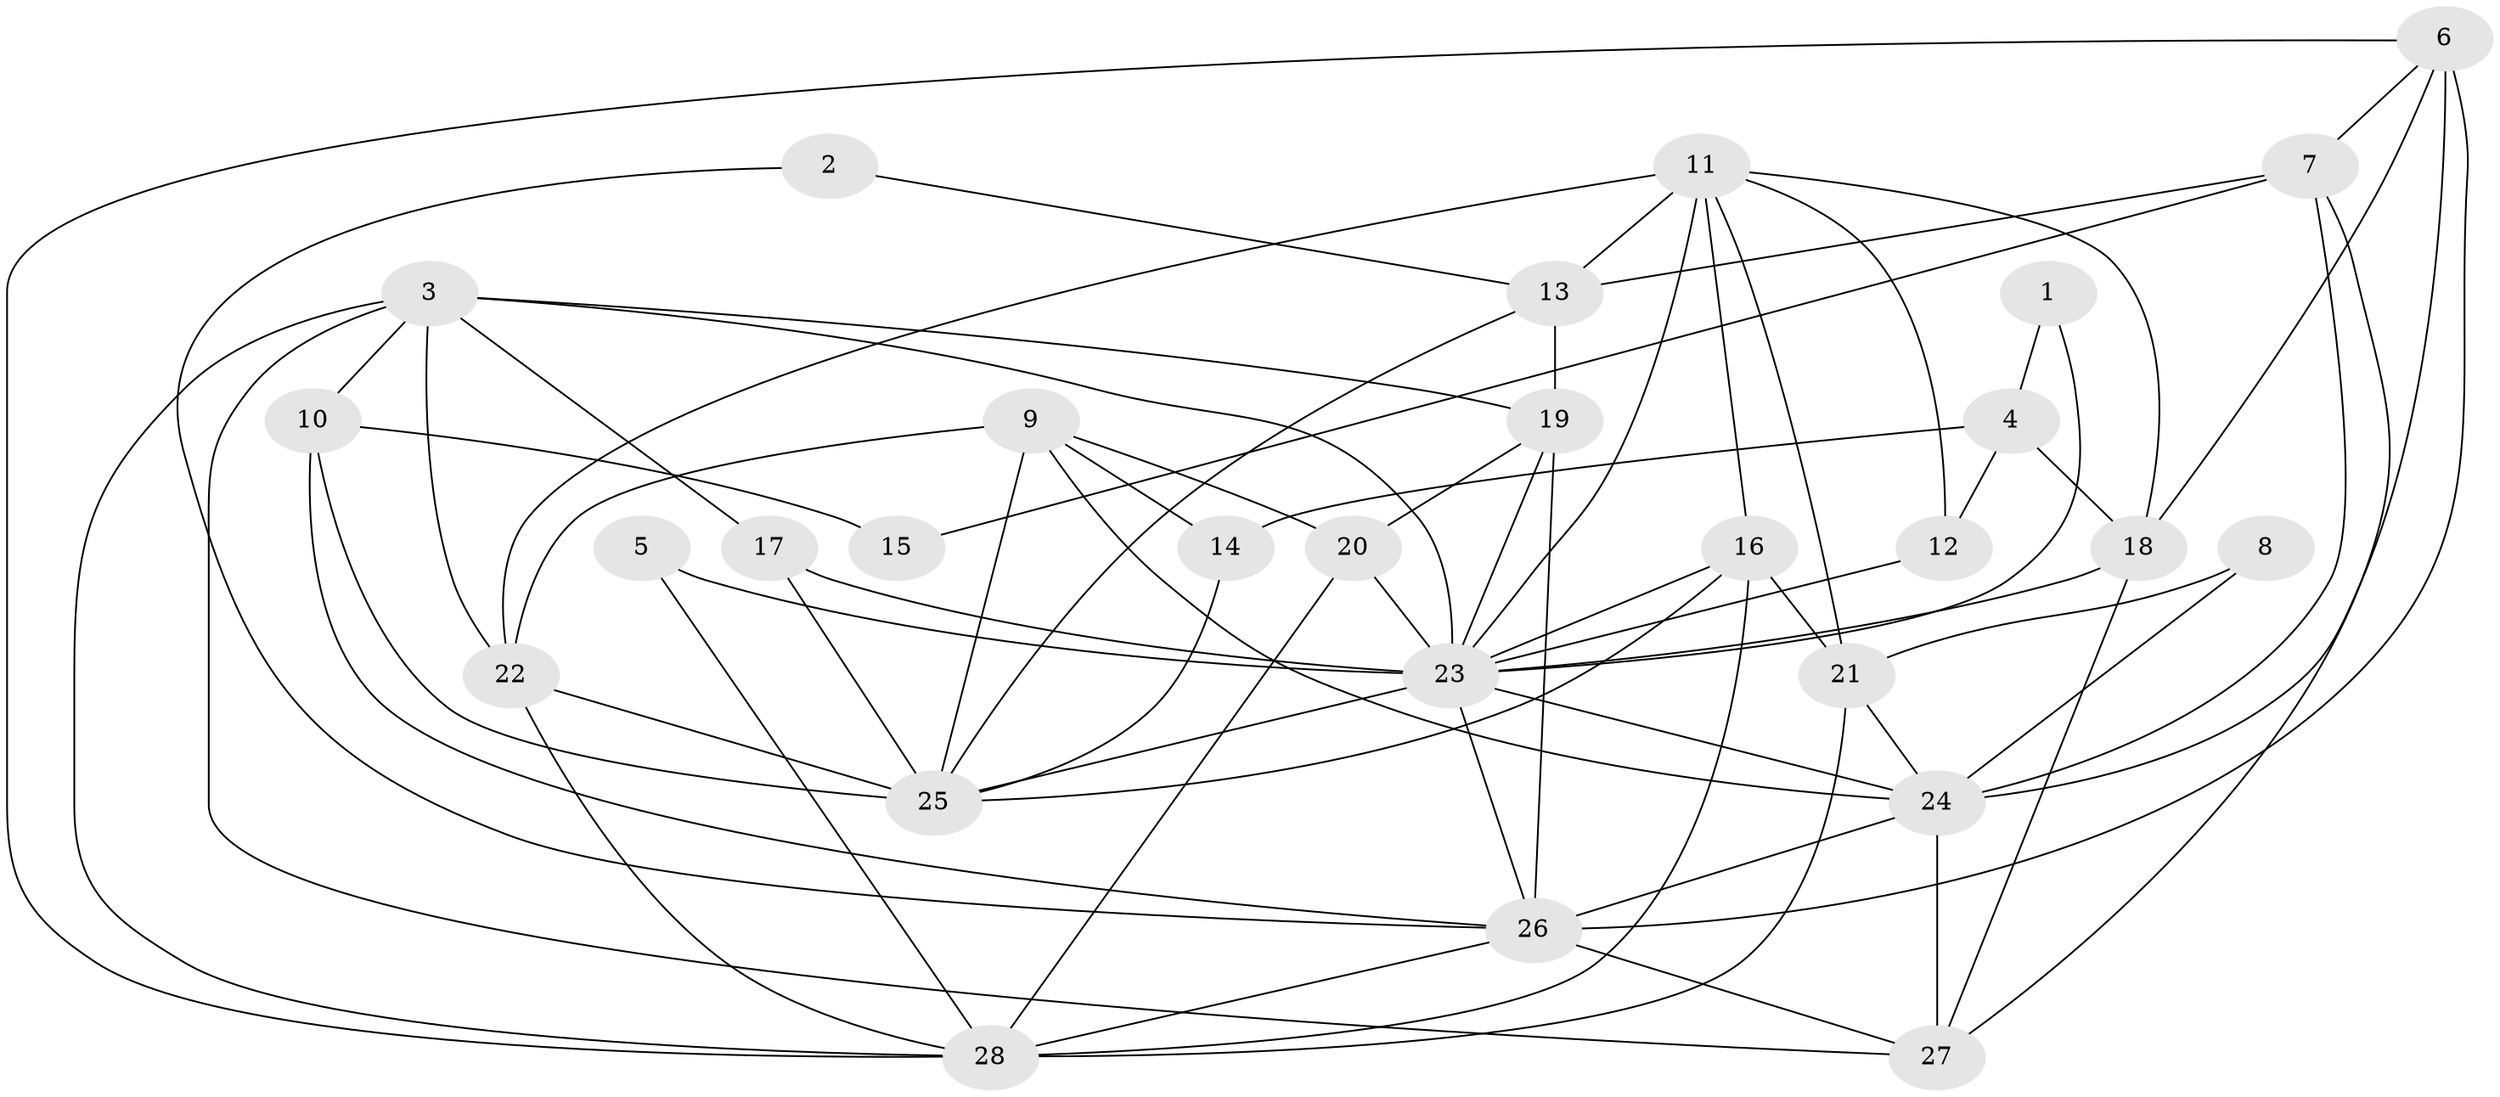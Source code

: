 // original degree distribution, {5: 0.16071428571428573, 2: 0.19642857142857142, 4: 0.30357142857142855, 3: 0.17857142857142858, 10: 0.017857142857142856, 6: 0.125, 7: 0.017857142857142856}
// Generated by graph-tools (version 1.1) at 2025/26/03/09/25 03:26:10]
// undirected, 28 vertices, 70 edges
graph export_dot {
graph [start="1"]
  node [color=gray90,style=filled];
  1;
  2;
  3;
  4;
  5;
  6;
  7;
  8;
  9;
  10;
  11;
  12;
  13;
  14;
  15;
  16;
  17;
  18;
  19;
  20;
  21;
  22;
  23;
  24;
  25;
  26;
  27;
  28;
  1 -- 4 [weight=1.0];
  1 -- 23 [weight=1.0];
  2 -- 13 [weight=1.0];
  2 -- 26 [weight=1.0];
  3 -- 10 [weight=1.0];
  3 -- 17 [weight=1.0];
  3 -- 19 [weight=1.0];
  3 -- 22 [weight=1.0];
  3 -- 23 [weight=2.0];
  3 -- 27 [weight=1.0];
  3 -- 28 [weight=1.0];
  4 -- 12 [weight=2.0];
  4 -- 14 [weight=2.0];
  4 -- 18 [weight=1.0];
  5 -- 23 [weight=1.0];
  5 -- 28 [weight=1.0];
  6 -- 7 [weight=1.0];
  6 -- 18 [weight=1.0];
  6 -- 24 [weight=1.0];
  6 -- 26 [weight=1.0];
  6 -- 28 [weight=1.0];
  7 -- 13 [weight=1.0];
  7 -- 15 [weight=1.0];
  7 -- 24 [weight=2.0];
  7 -- 27 [weight=1.0];
  8 -- 21 [weight=1.0];
  8 -- 24 [weight=1.0];
  9 -- 14 [weight=1.0];
  9 -- 20 [weight=1.0];
  9 -- 22 [weight=1.0];
  9 -- 24 [weight=1.0];
  9 -- 25 [weight=1.0];
  10 -- 15 [weight=1.0];
  10 -- 25 [weight=1.0];
  10 -- 26 [weight=1.0];
  11 -- 12 [weight=1.0];
  11 -- 13 [weight=1.0];
  11 -- 16 [weight=1.0];
  11 -- 18 [weight=1.0];
  11 -- 21 [weight=1.0];
  11 -- 22 [weight=1.0];
  11 -- 23 [weight=2.0];
  12 -- 23 [weight=1.0];
  13 -- 19 [weight=2.0];
  13 -- 25 [weight=1.0];
  14 -- 25 [weight=1.0];
  16 -- 21 [weight=1.0];
  16 -- 23 [weight=1.0];
  16 -- 25 [weight=1.0];
  16 -- 28 [weight=1.0];
  17 -- 23 [weight=1.0];
  17 -- 25 [weight=2.0];
  18 -- 23 [weight=1.0];
  18 -- 27 [weight=1.0];
  19 -- 20 [weight=1.0];
  19 -- 23 [weight=1.0];
  19 -- 26 [weight=1.0];
  20 -- 23 [weight=1.0];
  20 -- 28 [weight=1.0];
  21 -- 24 [weight=1.0];
  21 -- 28 [weight=1.0];
  22 -- 25 [weight=2.0];
  22 -- 28 [weight=1.0];
  23 -- 24 [weight=1.0];
  23 -- 25 [weight=1.0];
  23 -- 26 [weight=1.0];
  24 -- 26 [weight=1.0];
  24 -- 27 [weight=1.0];
  26 -- 27 [weight=1.0];
  26 -- 28 [weight=1.0];
}
